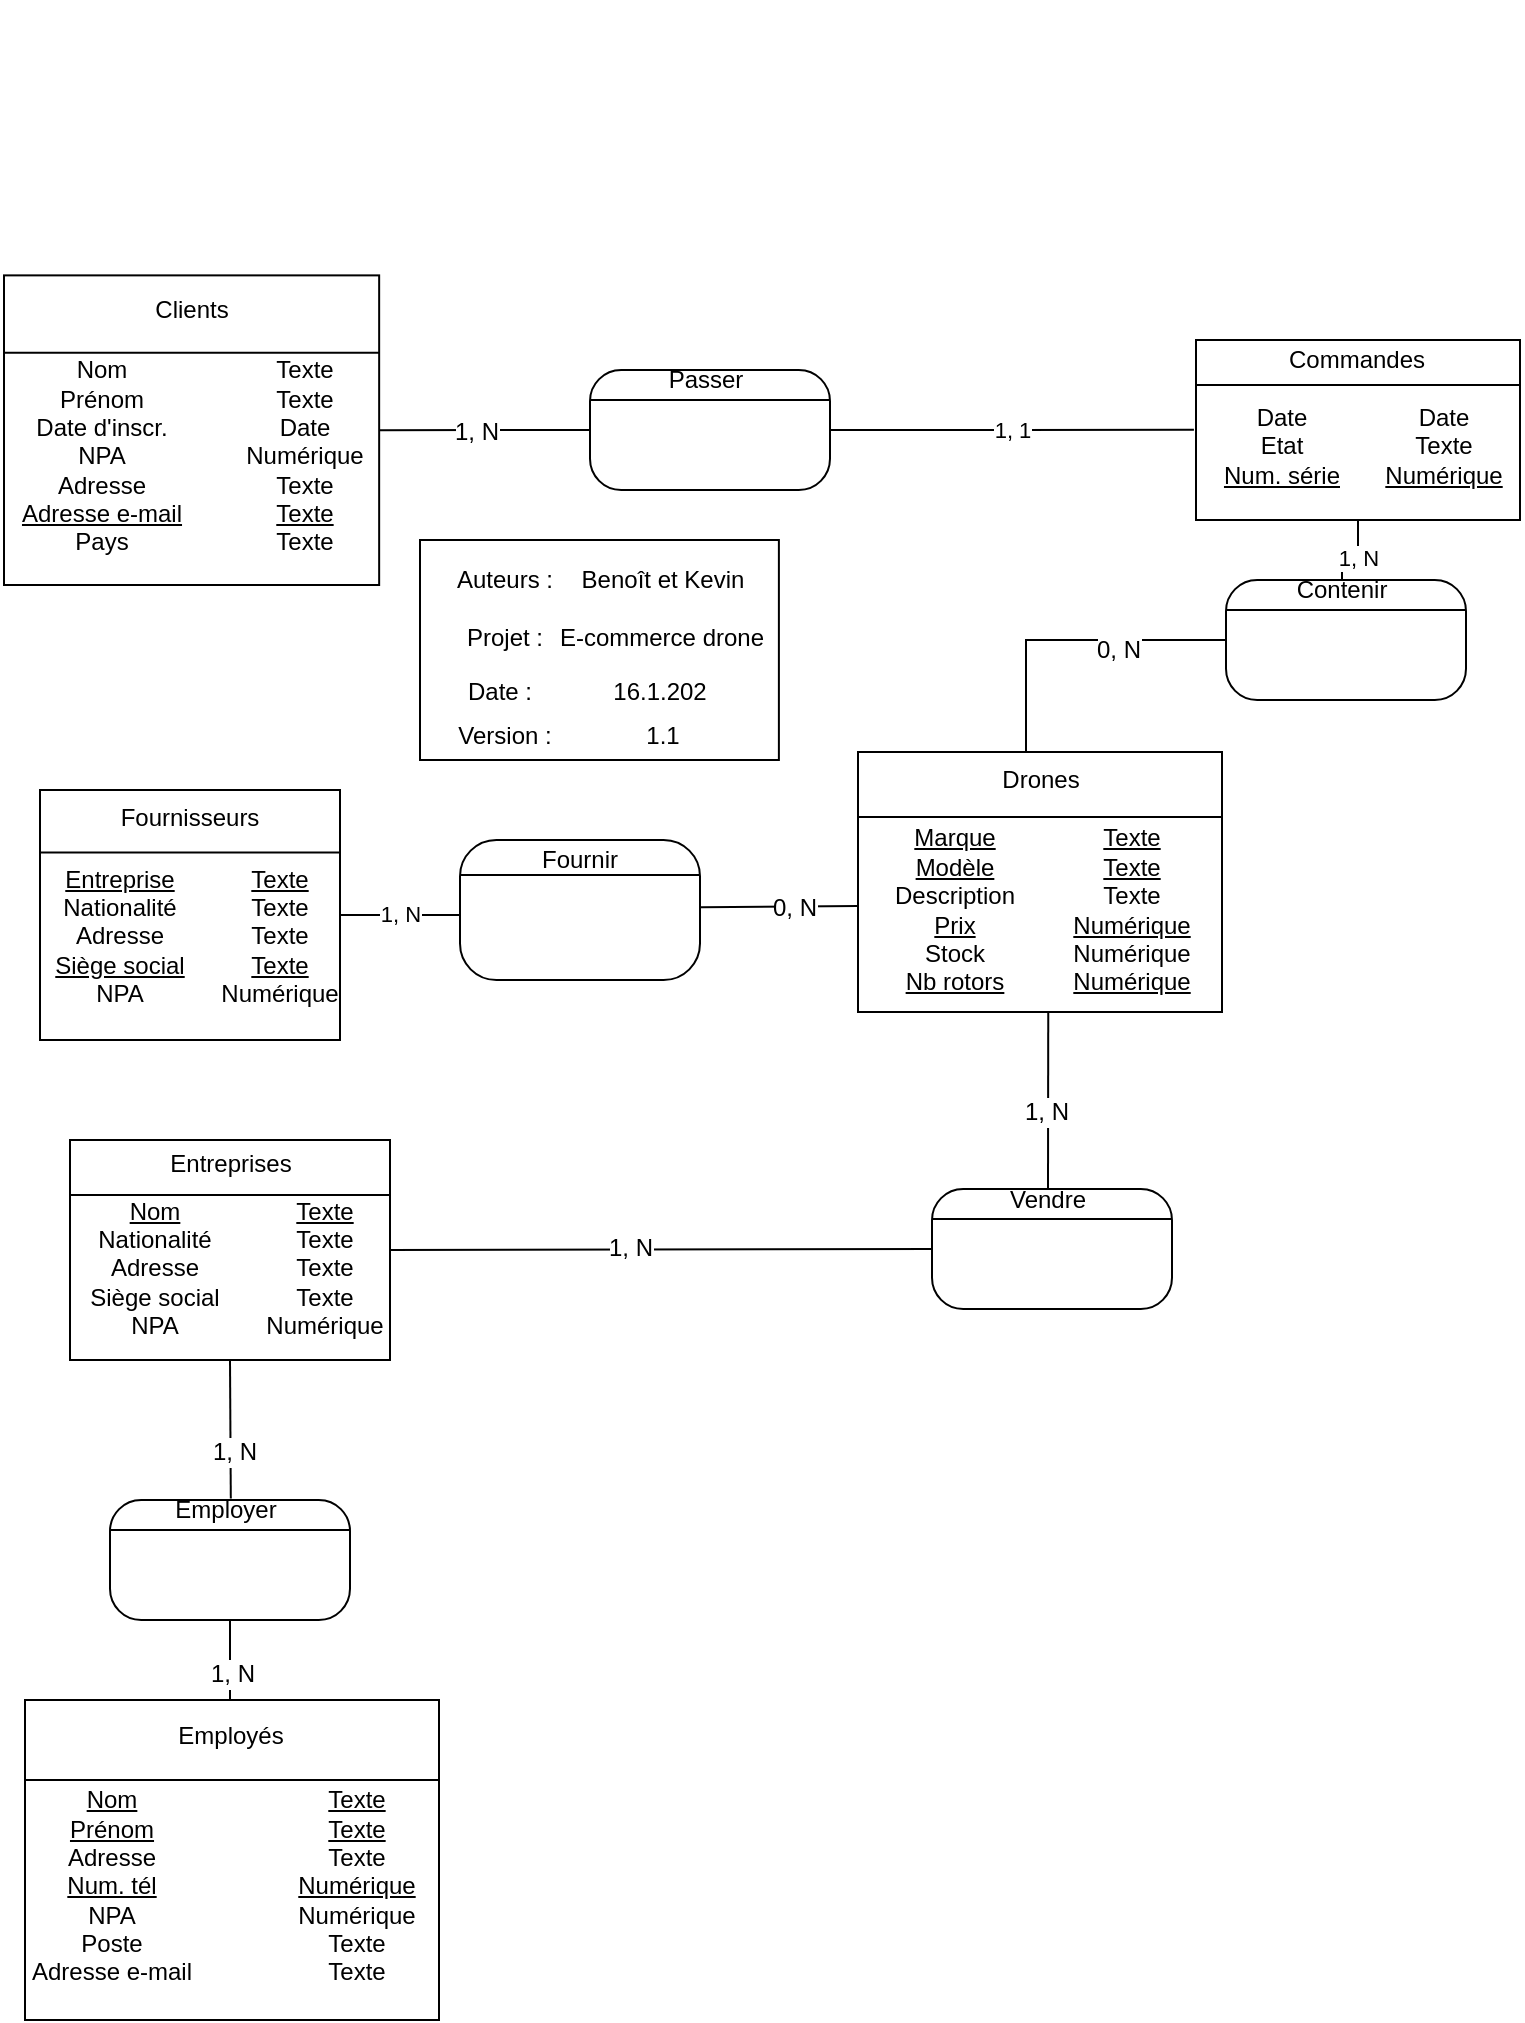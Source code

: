 <mxfile pages="1" version="11.2.5" type="device"><diagram id="fBUJJExzc5TPJynEnIx1" name="Page-1"><mxGraphModel dx="1024" dy="595" grid="1" gridSize="10" guides="1" tooltips="1" connect="1" arrows="1" fold="1" page="1" pageScale="1" pageWidth="827" pageHeight="1169" math="0" shadow="0"><root><mxCell id="0"/><mxCell id="1" parent="0"/><mxCell id="ptszQE8__qWLwmgNun1D-112" value="" style="group" parent="1" vertex="1" connectable="0"><mxGeometry x="30" y="40" width="270" height="150" as="geometry"/></mxCell><mxCell id="ptszQE8__qWLwmgNun1D-86" value="" style="group" parent="ptszQE8__qWLwmgNun1D-112" vertex="1" connectable="0"><mxGeometry width="270" height="150" as="geometry"/></mxCell><mxCell id="ptszQE8__qWLwmgNun1D-332" value="" style="group" parent="ptszQE8__qWLwmgNun1D-86" vertex="1" connectable="0"><mxGeometry x="190" y="270" width="190" height="110" as="geometry"/></mxCell><mxCell id="ptszQE8__qWLwmgNun1D-331" value="" style="group" parent="ptszQE8__qWLwmgNun1D-332" vertex="1" connectable="0"><mxGeometry width="190" height="110" as="geometry"/></mxCell><mxCell id="ptszQE8__qWLwmgNun1D-113" value="" style="group" parent="ptszQE8__qWLwmgNun1D-331" vertex="1" connectable="0"><mxGeometry width="190" height="110" as="geometry"/></mxCell><mxCell id="ptszQE8__qWLwmgNun1D-111" value="" style="group" parent="ptszQE8__qWLwmgNun1D-113" vertex="1" connectable="0"><mxGeometry width="190" height="110" as="geometry"/></mxCell><mxCell id="ptszQE8__qWLwmgNun1D-87" value="" style="group" parent="ptszQE8__qWLwmgNun1D-111" vertex="1" connectable="0"><mxGeometry width="190" height="110" as="geometry"/></mxCell><mxCell id="ptszQE8__qWLwmgNun1D-88" value="" style="rounded=0;whiteSpace=wrap;html=1;" parent="ptszQE8__qWLwmgNun1D-87" vertex="1"><mxGeometry width="179.444" height="110" as="geometry"/></mxCell><mxCell id="ptszQE8__qWLwmgNun1D-104" value="" style="group" parent="ptszQE8__qWLwmgNun1D-87" vertex="1" connectable="0"><mxGeometry x="10.555" y="85.556" width="158.333" height="24.444" as="geometry"/></mxCell><mxCell id="ptszQE8__qWLwmgNun1D-105" value="Version :" style="text;html=1;strokeColor=none;fillColor=none;align=center;verticalAlign=middle;whiteSpace=wrap;rounded=0;" parent="ptszQE8__qWLwmgNun1D-104" vertex="1"><mxGeometry width="63.333" height="24.444" as="geometry"/></mxCell><mxCell id="ptszQE8__qWLwmgNun1D-106" value="1.1" style="text;html=1;strokeColor=none;fillColor=none;align=center;verticalAlign=middle;whiteSpace=wrap;rounded=0;" parent="ptszQE8__qWLwmgNun1D-104" vertex="1"><mxGeometry x="63.333" width="95.0" height="24.444" as="geometry"/></mxCell><mxCell id="ptszQE8__qWLwmgNun1D-6572" value="" style="group" parent="ptszQE8__qWLwmgNun1D-87" vertex="1" connectable="0"><mxGeometry x="10.556" y="7.331" width="179.444" height="78.229" as="geometry"/></mxCell><mxCell id="ptszQE8__qWLwmgNun1D-110" value="" style="group" parent="ptszQE8__qWLwmgNun1D-6572" vertex="1" connectable="0"><mxGeometry y="29.336" width="179.444" height="24.444" as="geometry"/></mxCell><mxCell id="ptszQE8__qWLwmgNun1D-98" value="" style="group" parent="ptszQE8__qWLwmgNun1D-110" vertex="1" connectable="0"><mxGeometry width="179.444" height="24.444" as="geometry"/></mxCell><mxCell id="ptszQE8__qWLwmgNun1D-99" value="Projet :" style="text;html=1;strokeColor=none;fillColor=none;align=center;verticalAlign=middle;whiteSpace=wrap;rounded=0;" parent="ptszQE8__qWLwmgNun1D-98" vertex="1"><mxGeometry width="63.333" height="24.444" as="geometry"/></mxCell><mxCell id="ptszQE8__qWLwmgNun1D-100" value="E-commerce drone" style="text;html=1;strokeColor=none;fillColor=none;align=center;verticalAlign=middle;whiteSpace=wrap;rounded=0;" parent="ptszQE8__qWLwmgNun1D-110" vertex="1"><mxGeometry x="52.778" width="116.111" height="24.444" as="geometry"/></mxCell><mxCell id="ptszQE8__qWLwmgNun1D-109" value="" style="group" parent="ptszQE8__qWLwmgNun1D-6572" vertex="1" connectable="0"><mxGeometry width="158.333" height="24.444" as="geometry"/></mxCell><mxCell id="ptszQE8__qWLwmgNun1D-97" value="" style="group" parent="ptszQE8__qWLwmgNun1D-109" vertex="1" connectable="0"><mxGeometry width="158.333" height="24.444" as="geometry"/></mxCell><mxCell id="ptszQE8__qWLwmgNun1D-93" value="Auteurs :" style="text;html=1;strokeColor=none;fillColor=none;align=center;verticalAlign=middle;whiteSpace=wrap;rounded=0;" parent="ptszQE8__qWLwmgNun1D-97" vertex="1"><mxGeometry width="63.333" height="24.444" as="geometry"/></mxCell><mxCell id="ptszQE8__qWLwmgNun1D-94" value="Benoît et Kevin" style="text;html=1;strokeColor=none;fillColor=none;align=center;verticalAlign=middle;whiteSpace=wrap;rounded=0;" parent="ptszQE8__qWLwmgNun1D-97" vertex="1"><mxGeometry x="63.333" width="95.0" height="24.444" as="geometry"/></mxCell><mxCell id="ptszQE8__qWLwmgNun1D-6550" value="Date :" style="text;html=1;strokeColor=none;fillColor=none;align=center;verticalAlign=middle;whiteSpace=wrap;rounded=0;labelBackgroundColor=none;" parent="ptszQE8__qWLwmgNun1D-6572" vertex="1"><mxGeometry x="9.444" y="58.229" width="40" height="20" as="geometry"/></mxCell><mxCell id="ptszQE8__qWLwmgNun1D-6571" value="16.1.202" style="text;html=1;strokeColor=none;fillColor=none;align=center;verticalAlign=middle;whiteSpace=wrap;rounded=0;labelBackgroundColor=none;" parent="ptszQE8__qWLwmgNun1D-6572" vertex="1"><mxGeometry x="89.444" y="58.229" width="40" height="20" as="geometry"/></mxCell><mxCell id="ptszQE8__qWLwmgNun1D-144" value="" style="group" parent="1" vertex="1" connectable="0"><mxGeometry x="439" y="416" width="182" height="130" as="geometry"/></mxCell><mxCell id="ptszQE8__qWLwmgNun1D-145" value="" style="group" parent="ptszQE8__qWLwmgNun1D-144" vertex="1" connectable="0"><mxGeometry width="182" height="130" as="geometry"/></mxCell><mxCell id="ptszQE8__qWLwmgNun1D-146" value="" style="group" parent="ptszQE8__qWLwmgNun1D-145" vertex="1" connectable="0"><mxGeometry width="182" height="130" as="geometry"/></mxCell><mxCell id="ptszQE8__qWLwmgNun1D-147" value="" style="group" parent="ptszQE8__qWLwmgNun1D-146" vertex="1" connectable="0"><mxGeometry width="182" height="130" as="geometry"/></mxCell><mxCell id="ptszQE8__qWLwmgNun1D-148" value="" style="rounded=0;whiteSpace=wrap;html=1;" parent="ptszQE8__qWLwmgNun1D-147" vertex="1"><mxGeometry width="182" height="130" as="geometry"/></mxCell><mxCell id="ptszQE8__qWLwmgNun1D-149" value="" style="endArrow=none;html=1;entryX=1;entryY=0.25;entryDx=0;entryDy=0;exitX=0;exitY=0.25;exitDx=0;exitDy=0;" parent="ptszQE8__qWLwmgNun1D-147" source="ptszQE8__qWLwmgNun1D-148" target="ptszQE8__qWLwmgNun1D-148" edge="1"><mxGeometry width="50" height="50" relative="1" as="geometry"><mxPoint x="-91" y="151.667" as="sourcePoint"/><mxPoint x="-15.167" y="43.333" as="targetPoint"/></mxGeometry></mxCell><mxCell id="ptszQE8__qWLwmgNun1D-150" value="Drones" style="text;html=1;strokeColor=none;fillColor=none;align=center;verticalAlign=middle;whiteSpace=wrap;rounded=0;" parent="ptszQE8__qWLwmgNun1D-147" vertex="1"><mxGeometry x="66.733" width="48.533" height="28.889" as="geometry"/></mxCell><mxCell id="ptszQE8__qWLwmgNun1D-151" value="&lt;u&gt;Marque&lt;br&gt;Modèle&lt;/u&gt;&lt;br&gt;Description&lt;br&gt;&lt;u&gt;Prix&lt;br&gt;&lt;/u&gt;Stock&lt;br&gt;&lt;u&gt;Nb rotors&lt;/u&gt;" style="text;html=1;strokeColor=none;fillColor=none;align=center;verticalAlign=middle;whiteSpace=wrap;rounded=0;" parent="ptszQE8__qWLwmgNun1D-147" vertex="1"><mxGeometry y="28.889" width="97.067" height="101.111" as="geometry"/></mxCell><mxCell id="ptszQE8__qWLwmgNun1D-152" value="&lt;u&gt;Texte&lt;/u&gt;&lt;br&gt;&lt;u&gt;Texte&lt;/u&gt;&lt;br&gt;Texte&lt;br&gt;&lt;u&gt;Numérique&lt;/u&gt;&lt;br&gt;Numérique&lt;br&gt;&lt;u&gt;Numérique&lt;/u&gt;" style="text;html=1;strokeColor=none;fillColor=none;align=center;verticalAlign=middle;whiteSpace=wrap;rounded=0;" parent="ptszQE8__qWLwmgNun1D-147" vertex="1"><mxGeometry x="106.892" y="32.5" width="60.288" height="93.6" as="geometry"/></mxCell><mxCell id="ptszQE8__qWLwmgNun1D-162" value="" style="group" parent="1" vertex="1" connectable="0"><mxGeometry x="22" y="150" width="198" height="167" as="geometry"/></mxCell><mxCell id="ptszQE8__qWLwmgNun1D-163" value="" style="group" parent="ptszQE8__qWLwmgNun1D-162" vertex="1" connectable="0"><mxGeometry y="12.19" width="187.579" height="154.81" as="geometry"/></mxCell><mxCell id="ptszQE8__qWLwmgNun1D-164" value="" style="group" parent="ptszQE8__qWLwmgNun1D-163" vertex="1" connectable="0"><mxGeometry x="-10" y="15.5" width="187.579" height="154.81" as="geometry"/></mxCell><mxCell id="ptszQE8__qWLwmgNun1D-165" value="" style="group" parent="ptszQE8__qWLwmgNun1D-164" vertex="1" connectable="0"><mxGeometry width="187.579" height="154.81" as="geometry"/></mxCell><mxCell id="ptszQE8__qWLwmgNun1D-166" value="" style="rounded=0;whiteSpace=wrap;html=1;" parent="ptszQE8__qWLwmgNun1D-165" vertex="1"><mxGeometry width="187.579" height="154.81" as="geometry"/></mxCell><mxCell id="ptszQE8__qWLwmgNun1D-167" value="" style="endArrow=none;html=1;entryX=1;entryY=0.25;entryDx=0;entryDy=0;exitX=0;exitY=0.25;exitDx=0;exitDy=0;" parent="ptszQE8__qWLwmgNun1D-165" source="ptszQE8__qWLwmgNun1D-166" target="ptszQE8__qWLwmgNun1D-166" edge="1"><mxGeometry width="50" height="50" relative="1" as="geometry"><mxPoint x="-93.789" y="180.612" as="sourcePoint"/><mxPoint x="-15.632" y="51.603" as="targetPoint"/></mxGeometry></mxCell><mxCell id="ptszQE8__qWLwmgNun1D-168" value="Clients" style="text;html=1;strokeColor=none;fillColor=none;align=center;verticalAlign=middle;whiteSpace=wrap;rounded=0;" parent="ptszQE8__qWLwmgNun1D-165" vertex="1"><mxGeometry x="68.779" width="50.021" height="34.402" as="geometry"/></mxCell><mxCell id="ptszQE8__qWLwmgNun1D-169" value="Nom&lt;br&gt;Prénom&lt;br&gt;Date d'inscr.&lt;br&gt;NPA&lt;br&gt;Adresse&lt;br&gt;&lt;u&gt;Adresse e-mail&lt;/u&gt;&lt;br&gt;Pays" style="text;html=1;strokeColor=none;fillColor=none;align=center;verticalAlign=middle;whiteSpace=wrap;rounded=0;" parent="ptszQE8__qWLwmgNun1D-165" vertex="1"><mxGeometry x="-1.5" y="34.402" width="100.042" height="111.807" as="geometry"/></mxCell><mxCell id="ptszQE8__qWLwmgNun1D-170" value="Texte&lt;br&gt;Texte&lt;br&gt;Date&lt;br&gt;Numérique&lt;br&gt;Texte&lt;br&gt;&lt;u&gt;Texte&lt;br&gt;&lt;/u&gt;Texte" style="text;html=1;strokeColor=none;fillColor=none;align=center;verticalAlign=middle;whiteSpace=wrap;rounded=0;" parent="ptszQE8__qWLwmgNun1D-165" vertex="1"><mxGeometry x="118.8" y="43.003" width="62.526" height="94.606" as="geometry"/></mxCell><mxCell id="ptszQE8__qWLwmgNun1D-171" value="" style="group" parent="1" vertex="1" connectable="0"><mxGeometry x="608" y="210" width="162" height="90" as="geometry"/></mxCell><mxCell id="ptszQE8__qWLwmgNun1D-172" value="" style="group" parent="ptszQE8__qWLwmgNun1D-171" vertex="1" connectable="0"><mxGeometry width="162" height="90" as="geometry"/></mxCell><mxCell id="ptszQE8__qWLwmgNun1D-173" value="" style="group" parent="ptszQE8__qWLwmgNun1D-172" vertex="1" connectable="0"><mxGeometry width="162" height="90" as="geometry"/></mxCell><mxCell id="ptszQE8__qWLwmgNun1D-174" value="" style="rounded=0;whiteSpace=wrap;html=1;" parent="ptszQE8__qWLwmgNun1D-173" vertex="1"><mxGeometry width="162" height="90" as="geometry"/></mxCell><mxCell id="ptszQE8__qWLwmgNun1D-292" value="" style="group" parent="ptszQE8__qWLwmgNun1D-173" vertex="1" connectable="0"><mxGeometry width="151.2" height="85" as="geometry"/></mxCell><mxCell id="ptszQE8__qWLwmgNun1D-175" value="" style="endArrow=none;html=1;entryX=1;entryY=0.25;entryDx=0;entryDy=0;exitX=0;exitY=0.25;exitDx=0;exitDy=0;" parent="ptszQE8__qWLwmgNun1D-292" source="ptszQE8__qWLwmgNun1D-174" target="ptszQE8__qWLwmgNun1D-174" edge="1"><mxGeometry width="50" height="50" relative="1" as="geometry"><mxPoint x="-81" y="105" as="sourcePoint"/><mxPoint x="-13.5" y="30" as="targetPoint"/></mxGeometry></mxCell><mxCell id="ptszQE8__qWLwmgNun1D-176" value="Commandes" style="text;html=1;strokeColor=none;fillColor=none;align=center;verticalAlign=middle;whiteSpace=wrap;rounded=0;" parent="ptszQE8__qWLwmgNun1D-292" vertex="1"><mxGeometry x="59.4" width="43.2" height="20" as="geometry"/></mxCell><mxCell id="ptszQE8__qWLwmgNun1D-177" value="Date&lt;br&gt;Etat&lt;br&gt;&lt;u&gt;Num. série&lt;/u&gt;" style="text;html=1;strokeColor=none;fillColor=none;align=center;verticalAlign=middle;whiteSpace=wrap;rounded=0;" parent="ptszQE8__qWLwmgNun1D-292" vertex="1"><mxGeometry y="20" width="86.4" height="65" as="geometry"/></mxCell><mxCell id="ptszQE8__qWLwmgNun1D-178" value="Date&lt;br&gt;Texte&lt;br&gt;&lt;u&gt;Numérique&lt;/u&gt;" style="text;html=1;strokeColor=none;fillColor=none;align=center;verticalAlign=middle;whiteSpace=wrap;rounded=0;" parent="ptszQE8__qWLwmgNun1D-292" vertex="1"><mxGeometry x="97.2" y="25" width="54" height="55" as="geometry"/></mxCell><mxCell id="ptszQE8__qWLwmgNun1D-185" value="1, N" style="edgeStyle=orthogonalEdgeStyle;rounded=0;orthogonalLoop=1;jettySize=auto;html=1;entryX=0.5;entryY=0;entryDx=0;entryDy=0;startArrow=none;startFill=0;endArrow=none;endFill=0;" parent="1" source="ptszQE8__qWLwmgNun1D-174" target="ptszQE8__qWLwmgNun1D-184" edge="1"><mxGeometry relative="1" as="geometry"/></mxCell><mxCell id="ptszQE8__qWLwmgNun1D-186" style="edgeStyle=orthogonalEdgeStyle;rounded=0;orthogonalLoop=1;jettySize=auto;html=1;startArrow=none;startFill=0;endArrow=none;endFill=0;entryX=0;entryY=0.5;entryDx=0;entryDy=0;" parent="1" source="ptszQE8__qWLwmgNun1D-150" target="ptszQE8__qWLwmgNun1D-182" edge="1"><mxGeometry relative="1" as="geometry"><mxPoint x="620" y="360" as="targetPoint"/><Array as="points"><mxPoint x="523" y="360"/></Array></mxGeometry></mxCell><mxCell id="ptszQE8__qWLwmgNun1D-187" value="0, N" style="text;html=1;resizable=0;points=[];align=center;verticalAlign=middle;labelBackgroundColor=#ffffff;" parent="ptszQE8__qWLwmgNun1D-186" vertex="1" connectable="0"><mxGeometry x="0.327" y="-3" relative="1" as="geometry"><mxPoint x="-2" y="2" as="offset"/></mxGeometry></mxCell><mxCell id="ptszQE8__qWLwmgNun1D-196" value="" style="group" parent="1" vertex="1" connectable="0"><mxGeometry x="305" y="225" width="120" height="60" as="geometry"/></mxCell><mxCell id="ptszQE8__qWLwmgNun1D-197" value="" style="group" parent="ptszQE8__qWLwmgNun1D-196" vertex="1" connectable="0"><mxGeometry width="120" height="60" as="geometry"/></mxCell><mxCell id="ptszQE8__qWLwmgNun1D-198" value="" style="group" parent="ptszQE8__qWLwmgNun1D-197" vertex="1" connectable="0"><mxGeometry width="120" height="60" as="geometry"/></mxCell><mxCell id="ptszQE8__qWLwmgNun1D-199" value="" style="rounded=1;whiteSpace=wrap;html=1;arcSize=26;" parent="ptszQE8__qWLwmgNun1D-198" vertex="1"><mxGeometry width="120" height="60" as="geometry"/></mxCell><mxCell id="ptszQE8__qWLwmgNun1D-200" value="" style="endArrow=none;html=1;exitX=0;exitY=0.25;exitDx=0;exitDy=0;" parent="ptszQE8__qWLwmgNun1D-198" source="ptszQE8__qWLwmgNun1D-199" edge="1"><mxGeometry width="50" height="50" relative="1" as="geometry"><mxPoint x="-260" y="290" as="sourcePoint"/><mxPoint x="120" y="15" as="targetPoint"/></mxGeometry></mxCell><mxCell id="ptszQE8__qWLwmgNun1D-201" value="Passer" style="text;html=1;strokeColor=none;fillColor=none;align=center;verticalAlign=middle;whiteSpace=wrap;rounded=0;" parent="ptszQE8__qWLwmgNun1D-197" vertex="1"><mxGeometry x="38" width="40" height="10" as="geometry"/></mxCell><mxCell id="ptszQE8__qWLwmgNun1D-202" style="edgeStyle=orthogonalEdgeStyle;rounded=0;orthogonalLoop=1;jettySize=auto;html=1;entryX=1;entryY=0.5;entryDx=0;entryDy=0;startArrow=none;startFill=0;endArrow=none;endFill=0;" parent="1" source="ptszQE8__qWLwmgNun1D-199" target="ptszQE8__qWLwmgNun1D-166" edge="1"><mxGeometry relative="1" as="geometry"/></mxCell><mxCell id="ptszQE8__qWLwmgNun1D-203" value="1, N" style="text;html=1;resizable=0;points=[];align=center;verticalAlign=middle;labelBackgroundColor=#ffffff;" parent="ptszQE8__qWLwmgNun1D-202" vertex="1" connectable="0"><mxGeometry x="0.086" y="1" relative="1" as="geometry"><mxPoint as="offset"/></mxGeometry></mxCell><mxCell id="ptszQE8__qWLwmgNun1D-204" value="1, 1" style="edgeStyle=orthogonalEdgeStyle;rounded=0;orthogonalLoop=1;jettySize=auto;html=1;entryX=-0.012;entryY=0.383;entryDx=0;entryDy=0;entryPerimeter=0;startArrow=none;startFill=0;endArrow=none;endFill=0;" parent="1" source="ptszQE8__qWLwmgNun1D-199" target="ptszQE8__qWLwmgNun1D-177" edge="1"><mxGeometry relative="1" as="geometry"/></mxCell><mxCell id="ptszQE8__qWLwmgNun1D-238" value="" style="group" parent="1" vertex="1" connectable="0"><mxGeometry x="45" y="330" width="120" height="60" as="geometry"/></mxCell><mxCell id="ptszQE8__qWLwmgNun1D-205" value="" style="group" parent="ptszQE8__qWLwmgNun1D-238" vertex="1" connectable="0"><mxGeometry width="120" height="60" as="geometry"/></mxCell><mxCell id="ptszQE8__qWLwmgNun1D-260" value="1, N" style="endArrow=none;html=1;entryX=0.003;entryY=0.535;entryDx=0;entryDy=0;entryPerimeter=0;exitX=1;exitY=0.5;exitDx=0;exitDy=0;" parent="1" source="ptszQE8__qWLwmgNun1D-246" target="ptszQE8__qWLwmgNun1D-255" edge="1"><mxGeometry width="50" height="50" relative="1" as="geometry"><mxPoint x="210" y="820" as="sourcePoint"/><mxPoint x="260" y="770" as="targetPoint"/></mxGeometry></mxCell><mxCell id="ptszQE8__qWLwmgNun1D-261" value="" style="group" parent="1" vertex="1" connectable="0"><mxGeometry x="240" y="455" width="120" height="70" as="geometry"/></mxCell><mxCell id="ptszQE8__qWLwmgNun1D-259" value="" style="group" parent="ptszQE8__qWLwmgNun1D-261" vertex="1" connectable="0"><mxGeometry width="120" height="70" as="geometry"/></mxCell><mxCell id="ptszQE8__qWLwmgNun1D-252" value="" style="group" parent="ptszQE8__qWLwmgNun1D-259" vertex="1" connectable="0"><mxGeometry width="120" height="70" as="geometry"/></mxCell><mxCell id="ptszQE8__qWLwmgNun1D-253" value="" style="group" parent="ptszQE8__qWLwmgNun1D-252" vertex="1" connectable="0"><mxGeometry width="120" height="70" as="geometry"/></mxCell><mxCell id="ptszQE8__qWLwmgNun1D-254" value="" style="group" parent="ptszQE8__qWLwmgNun1D-253" vertex="1" connectable="0"><mxGeometry y="5" width="120" height="70" as="geometry"/></mxCell><mxCell id="ptszQE8__qWLwmgNun1D-255" value="" style="rounded=1;whiteSpace=wrap;html=1;arcSize=26;" parent="ptszQE8__qWLwmgNun1D-254" vertex="1"><mxGeometry width="120" height="70" as="geometry"/></mxCell><mxCell id="ptszQE8__qWLwmgNun1D-256" value="" style="endArrow=none;html=1;exitX=0;exitY=0.25;exitDx=0;exitDy=0;" parent="ptszQE8__qWLwmgNun1D-254" source="ptszQE8__qWLwmgNun1D-255" edge="1"><mxGeometry width="50" height="50" relative="1" as="geometry"><mxPoint x="-260" y="338.333" as="sourcePoint"/><mxPoint x="120" y="17.5" as="targetPoint"/></mxGeometry></mxCell><mxCell id="ptszQE8__qWLwmgNun1D-6546" value="Fournir" style="text;html=1;strokeColor=none;fillColor=none;align=center;verticalAlign=middle;whiteSpace=wrap;rounded=0;labelBackgroundColor=none;" parent="ptszQE8__qWLwmgNun1D-254" vertex="1"><mxGeometry x="40" y="2.728e-14" width="40" height="20" as="geometry"/></mxCell><mxCell id="ptszQE8__qWLwmgNun1D-262" value="" style="endArrow=none;html=1;exitX=1.004;exitY=0.48;exitDx=0;exitDy=0;exitPerimeter=0;" parent="1" source="ptszQE8__qWLwmgNun1D-255" edge="1"><mxGeometry width="50" height="50" relative="1" as="geometry"><mxPoint x="340" y="820" as="sourcePoint"/><mxPoint x="439" y="493" as="targetPoint"/></mxGeometry></mxCell><mxCell id="ptszQE8__qWLwmgNun1D-264" value="0, N" style="text;html=1;align=center;verticalAlign=middle;resizable=0;points=[];;labelBackgroundColor=#ffffff;" parent="ptszQE8__qWLwmgNun1D-262" vertex="1" connectable="0"><mxGeometry x="0.166" y="-1" relative="1" as="geometry"><mxPoint as="offset"/></mxGeometry></mxCell><mxCell id="ptszQE8__qWLwmgNun1D-282" value="" style="group;direction=west;" parent="1" vertex="1" connectable="0"><mxGeometry x="45" y="610" width="160" height="110" as="geometry"/></mxCell><mxCell id="ptszQE8__qWLwmgNun1D-274" value="" style="group" parent="ptszQE8__qWLwmgNun1D-282" vertex="1" connectable="0"><mxGeometry width="160" height="110" as="geometry"/></mxCell><mxCell id="ptszQE8__qWLwmgNun1D-275" value="" style="group" parent="ptszQE8__qWLwmgNun1D-274" vertex="1" connectable="0"><mxGeometry width="160" height="110" as="geometry"/></mxCell><mxCell id="ptszQE8__qWLwmgNun1D-276" value="" style="rounded=0;whiteSpace=wrap;html=1;" parent="ptszQE8__qWLwmgNun1D-275" vertex="1"><mxGeometry width="160" height="110" as="geometry"/></mxCell><mxCell id="ptszQE8__qWLwmgNun1D-277" value="" style="endArrow=none;html=1;entryX=1;entryY=0.25;entryDx=0;entryDy=0;exitX=0;exitY=0.25;exitDx=0;exitDy=0;" parent="ptszQE8__qWLwmgNun1D-275" source="ptszQE8__qWLwmgNun1D-276" target="ptszQE8__qWLwmgNun1D-276" edge="1"><mxGeometry width="50" height="50" relative="1" as="geometry"><mxPoint x="-80" y="128.333" as="sourcePoint"/><mxPoint x="-13.333" y="36.667" as="targetPoint"/></mxGeometry></mxCell><mxCell id="ptszQE8__qWLwmgNun1D-278" value="Entreprises" style="text;html=1;strokeColor=none;fillColor=none;align=center;verticalAlign=middle;whiteSpace=wrap;rounded=0;" parent="ptszQE8__qWLwmgNun1D-275" vertex="1"><mxGeometry x="58.667" width="42.667" height="24.444" as="geometry"/></mxCell><mxCell id="ptszQE8__qWLwmgNun1D-279" value="&lt;u&gt;Nom&lt;br&gt;&lt;/u&gt;Nationalité&lt;br&gt;Adresse&lt;br&gt;Siège social&lt;br&gt;NPA" style="text;html=1;strokeColor=none;fillColor=none;align=center;verticalAlign=middle;whiteSpace=wrap;rounded=0;" parent="ptszQE8__qWLwmgNun1D-275" vertex="1"><mxGeometry y="24.444" width="85.333" height="79.444" as="geometry"/></mxCell><mxCell id="ptszQE8__qWLwmgNun1D-280" value="&lt;u&gt;Texte&lt;/u&gt;&lt;br&gt;Texte&lt;br&gt;Texte&lt;br&gt;Texte&lt;br&gt;Numérique" style="text;html=1;strokeColor=none;fillColor=none;align=center;verticalAlign=middle;whiteSpace=wrap;rounded=0;" parent="ptszQE8__qWLwmgNun1D-275" vertex="1"><mxGeometry x="101.333" y="30.556" width="53.333" height="67.222" as="geometry"/></mxCell><mxCell id="ptszQE8__qWLwmgNun1D-283" value="" style="group" parent="1" vertex="1" connectable="0"><mxGeometry x="476" y="634.5" width="120" height="60" as="geometry"/></mxCell><mxCell id="ptszQE8__qWLwmgNun1D-284" value="" style="group" parent="ptszQE8__qWLwmgNun1D-283" vertex="1" connectable="0"><mxGeometry width="120" height="60" as="geometry"/></mxCell><mxCell id="ptszQE8__qWLwmgNun1D-285" value="" style="group" parent="ptszQE8__qWLwmgNun1D-284" vertex="1" connectable="0"><mxGeometry width="120" height="60" as="geometry"/></mxCell><mxCell id="ptszQE8__qWLwmgNun1D-286" value="" style="rounded=1;whiteSpace=wrap;html=1;arcSize=26;" parent="ptszQE8__qWLwmgNun1D-285" vertex="1"><mxGeometry width="120" height="60" as="geometry"/></mxCell><mxCell id="ptszQE8__qWLwmgNun1D-287" value="" style="endArrow=none;html=1;exitX=0;exitY=0.25;exitDx=0;exitDy=0;" parent="ptszQE8__qWLwmgNun1D-285" source="ptszQE8__qWLwmgNun1D-286" edge="1"><mxGeometry width="50" height="50" relative="1" as="geometry"><mxPoint x="-260" y="290" as="sourcePoint"/><mxPoint x="120" y="15" as="targetPoint"/></mxGeometry></mxCell><mxCell id="ptszQE8__qWLwmgNun1D-288" value="Vendre" style="text;html=1;strokeColor=none;fillColor=none;align=center;verticalAlign=middle;whiteSpace=wrap;rounded=0;" parent="ptszQE8__qWLwmgNun1D-284" vertex="1"><mxGeometry x="38" width="40" height="10" as="geometry"/></mxCell><mxCell id="ptszQE8__qWLwmgNun1D-289" value="" style="group" parent="1" vertex="1" connectable="0"><mxGeometry x="30" y="435" width="150" height="125" as="geometry"/></mxCell><mxCell id="ptszQE8__qWLwmgNun1D-258" value="" style="group" parent="ptszQE8__qWLwmgNun1D-289" vertex="1" connectable="0"><mxGeometry width="150" height="125" as="geometry"/></mxCell><mxCell id="ptszQE8__qWLwmgNun1D-244" value="" style="group" parent="ptszQE8__qWLwmgNun1D-258" vertex="1" connectable="0"><mxGeometry width="150" height="125" as="geometry"/></mxCell><mxCell id="ptszQE8__qWLwmgNun1D-245" value="" style="group" parent="ptszQE8__qWLwmgNun1D-244" vertex="1" connectable="0"><mxGeometry width="150" height="125" as="geometry"/></mxCell><mxCell id="ptszQE8__qWLwmgNun1D-246" value="" style="rounded=0;whiteSpace=wrap;html=1;" parent="ptszQE8__qWLwmgNun1D-245" vertex="1"><mxGeometry width="150" height="125" as="geometry"/></mxCell><mxCell id="ptszQE8__qWLwmgNun1D-247" value="" style="endArrow=none;html=1;entryX=1;entryY=0.25;entryDx=0;entryDy=0;exitX=0;exitY=0.25;exitDx=0;exitDy=0;" parent="ptszQE8__qWLwmgNun1D-245" source="ptszQE8__qWLwmgNun1D-246" target="ptszQE8__qWLwmgNun1D-246" edge="1"><mxGeometry width="50" height="50" relative="1" as="geometry"><mxPoint x="-75" y="145.833" as="sourcePoint"/><mxPoint x="-12.5" y="41.667" as="targetPoint"/></mxGeometry></mxCell><mxCell id="ptszQE8__qWLwmgNun1D-248" value="Fournisseurs" style="text;html=1;strokeColor=none;fillColor=none;align=center;verticalAlign=middle;whiteSpace=wrap;rounded=0;" parent="ptszQE8__qWLwmgNun1D-245" vertex="1"><mxGeometry x="55.0" width="40.0" height="27.778" as="geometry"/></mxCell><mxCell id="ptszQE8__qWLwmgNun1D-249" value="&lt;u&gt;Entreprise&lt;/u&gt;&lt;br&gt;Nationalité&lt;br&gt;Adresse&lt;br&gt;&lt;u&gt;Siège social&lt;br&gt;&lt;/u&gt;NPA" style="text;html=1;strokeColor=none;fillColor=none;align=center;verticalAlign=middle;whiteSpace=wrap;rounded=0;" parent="ptszQE8__qWLwmgNun1D-245" vertex="1"><mxGeometry y="27.778" width="80.0" height="90.278" as="geometry"/></mxCell><mxCell id="ptszQE8__qWLwmgNun1D-250" value="&lt;u&gt;Texte&lt;/u&gt;&lt;br&gt;Texte&lt;br&gt;Texte&lt;br&gt;&lt;u&gt;Texte&lt;br&gt;&lt;/u&gt;Numérique" style="text;html=1;strokeColor=none;fillColor=none;align=center;verticalAlign=middle;whiteSpace=wrap;rounded=0;" parent="ptszQE8__qWLwmgNun1D-245" vertex="1"><mxGeometry x="95.0" y="34.722" width="50.0" height="76.389" as="geometry"/></mxCell><mxCell id="ptszQE8__qWLwmgNun1D-291" value="" style="group" parent="1" vertex="1" connectable="0"><mxGeometry x="623" y="330" width="120" height="60" as="geometry"/></mxCell><mxCell id="ptszQE8__qWLwmgNun1D-179" value="" style="group" parent="ptszQE8__qWLwmgNun1D-291" vertex="1" connectable="0"><mxGeometry width="120" height="60" as="geometry"/></mxCell><mxCell id="ptszQE8__qWLwmgNun1D-180" value="" style="group" parent="ptszQE8__qWLwmgNun1D-179" vertex="1" connectable="0"><mxGeometry width="120" height="60" as="geometry"/></mxCell><mxCell id="ptszQE8__qWLwmgNun1D-181" value="" style="group" parent="ptszQE8__qWLwmgNun1D-180" vertex="1" connectable="0"><mxGeometry width="120" height="60" as="geometry"/></mxCell><mxCell id="ptszQE8__qWLwmgNun1D-182" value="" style="rounded=1;whiteSpace=wrap;html=1;arcSize=26;" parent="ptszQE8__qWLwmgNun1D-181" vertex="1"><mxGeometry width="120" height="60" as="geometry"/></mxCell><mxCell id="ptszQE8__qWLwmgNun1D-183" value="" style="endArrow=none;html=1;exitX=0;exitY=0.25;exitDx=0;exitDy=0;" parent="ptszQE8__qWLwmgNun1D-181" source="ptszQE8__qWLwmgNun1D-182" edge="1"><mxGeometry width="50" height="50" relative="1" as="geometry"><mxPoint x="-260" y="290" as="sourcePoint"/><mxPoint x="120" y="15" as="targetPoint"/></mxGeometry></mxCell><mxCell id="ptszQE8__qWLwmgNun1D-184" value="Contenir" style="text;html=1;strokeColor=none;fillColor=none;align=center;verticalAlign=middle;whiteSpace=wrap;rounded=0;" parent="ptszQE8__qWLwmgNun1D-180" vertex="1"><mxGeometry x="38" width="40" height="10" as="geometry"/></mxCell><mxCell id="ptszQE8__qWLwmgNun1D-293" value="" style="endArrow=none;html=1;entryX=0;entryY=0.5;entryDx=0;entryDy=0;exitX=1;exitY=0.5;exitDx=0;exitDy=0;" parent="1" source="ptszQE8__qWLwmgNun1D-276" target="ptszQE8__qWLwmgNun1D-286" edge="1"><mxGeometry width="50" height="50" relative="1" as="geometry"><mxPoint x="30" y="820" as="sourcePoint"/><mxPoint x="80" y="770" as="targetPoint"/></mxGeometry></mxCell><mxCell id="ptszQE8__qWLwmgNun1D-294" value="1, N" style="text;html=1;align=center;verticalAlign=middle;resizable=0;points=[];;labelBackgroundColor=#ffffff;" parent="ptszQE8__qWLwmgNun1D-293" vertex="1" connectable="0"><mxGeometry x="-0.119" y="1" relative="1" as="geometry"><mxPoint as="offset"/></mxGeometry></mxCell><mxCell id="ptszQE8__qWLwmgNun1D-295" value="" style="endArrow=none;html=1;entryX=0.98;entryY=0.995;entryDx=0;entryDy=0;exitX=0.5;exitY=0;exitDx=0;exitDy=0;entryPerimeter=0;" parent="1" source="ptszQE8__qWLwmgNun1D-288" target="ptszQE8__qWLwmgNun1D-151" edge="1"><mxGeometry width="50" height="50" relative="1" as="geometry"><mxPoint x="215" y="675" as="sourcePoint"/><mxPoint x="473" y="675" as="targetPoint"/></mxGeometry></mxCell><mxCell id="ptszQE8__qWLwmgNun1D-296" value="1, N" style="text;html=1;align=center;verticalAlign=middle;resizable=0;points=[];;labelBackgroundColor=#ffffff;" parent="ptszQE8__qWLwmgNun1D-295" vertex="1" connectable="0"><mxGeometry x="-0.119" y="1" relative="1" as="geometry"><mxPoint as="offset"/></mxGeometry></mxCell><mxCell id="ptszQE8__qWLwmgNun1D-309" value="" style="group" parent="1" vertex="1" connectable="0"><mxGeometry x="65" y="790" width="120" height="60" as="geometry"/></mxCell><mxCell id="ptszQE8__qWLwmgNun1D-302" value="" style="group" parent="ptszQE8__qWLwmgNun1D-309" vertex="1" connectable="0"><mxGeometry width="120" height="60" as="geometry"/></mxCell><mxCell id="ptszQE8__qWLwmgNun1D-303" value="" style="group" parent="ptszQE8__qWLwmgNun1D-302" vertex="1" connectable="0"><mxGeometry width="120" height="60" as="geometry"/></mxCell><mxCell id="ptszQE8__qWLwmgNun1D-304" value="" style="group" parent="ptszQE8__qWLwmgNun1D-303" vertex="1" connectable="0"><mxGeometry width="120" height="60" as="geometry"/></mxCell><mxCell id="ptszQE8__qWLwmgNun1D-305" value="" style="rounded=1;whiteSpace=wrap;html=1;arcSize=26;" parent="ptszQE8__qWLwmgNun1D-304" vertex="1"><mxGeometry width="120" height="60" as="geometry"/></mxCell><mxCell id="ptszQE8__qWLwmgNun1D-306" value="" style="endArrow=none;html=1;exitX=0;exitY=0.25;exitDx=0;exitDy=0;" parent="ptszQE8__qWLwmgNun1D-304" source="ptszQE8__qWLwmgNun1D-305" edge="1"><mxGeometry width="50" height="50" relative="1" as="geometry"><mxPoint x="-260" y="290" as="sourcePoint"/><mxPoint x="120" y="15" as="targetPoint"/></mxGeometry></mxCell><mxCell id="ptszQE8__qWLwmgNun1D-307" value="Employer" style="text;html=1;strokeColor=none;fillColor=none;align=center;verticalAlign=middle;whiteSpace=wrap;rounded=0;" parent="ptszQE8__qWLwmgNun1D-303" vertex="1"><mxGeometry x="38" width="40" height="10" as="geometry"/></mxCell><mxCell id="ptszQE8__qWLwmgNun1D-310" value="" style="endArrow=none;html=1;entryX=0.5;entryY=1;entryDx=0;entryDy=0;exitX=0.56;exitY=-0.074;exitDx=0;exitDy=0;exitPerimeter=0;" parent="1" source="ptszQE8__qWLwmgNun1D-307" target="ptszQE8__qWLwmgNun1D-276" edge="1"><mxGeometry width="50" height="50" relative="1" as="geometry"><mxPoint x="30" y="920" as="sourcePoint"/><mxPoint x="80" y="870" as="targetPoint"/></mxGeometry></mxCell><mxCell id="ptszQE8__qWLwmgNun1D-311" value="1, N" style="text;html=1;align=center;verticalAlign=middle;resizable=0;points=[];;labelBackgroundColor=#ffffff;" parent="ptszQE8__qWLwmgNun1D-310" vertex="1" connectable="0"><mxGeometry x="-0.311" y="-1" relative="1" as="geometry"><mxPoint as="offset"/></mxGeometry></mxCell><mxCell id="ptszQE8__qWLwmgNun1D-312" value="" style="endArrow=none;html=1;entryX=0.5;entryY=1;entryDx=0;entryDy=0;exitX=0.482;exitY=-0.004;exitDx=0;exitDy=0;exitPerimeter=0;" parent="1" source="ptszQE8__qWLwmgNun1D-325" target="ptszQE8__qWLwmgNun1D-305" edge="1"><mxGeometry width="50" height="50" relative="1" as="geometry"><mxPoint x="125.24" y="929.1" as="sourcePoint"/><mxPoint x="135" y="730" as="targetPoint"/></mxGeometry></mxCell><mxCell id="ptszQE8__qWLwmgNun1D-313" value="1, N" style="text;html=1;align=center;verticalAlign=middle;resizable=0;points=[];;labelBackgroundColor=#ffffff;" parent="ptszQE8__qWLwmgNun1D-312" vertex="1" connectable="0"><mxGeometry x="-0.311" y="-1" relative="1" as="geometry"><mxPoint as="offset"/></mxGeometry></mxCell><mxCell id="ptszQE8__qWLwmgNun1D-330" value="" style="group" parent="1" vertex="1" connectable="0"><mxGeometry x="23.5" y="870" width="207" height="160" as="geometry"/></mxCell><mxCell id="ptszQE8__qWLwmgNun1D-329" value="" style="group" parent="ptszQE8__qWLwmgNun1D-330" vertex="1" connectable="0"><mxGeometry x="4" y="13.5" width="207" height="160" as="geometry"/></mxCell><mxCell id="ptszQE8__qWLwmgNun1D-321" value="" style="group" parent="ptszQE8__qWLwmgNun1D-329" vertex="1" connectable="0"><mxGeometry x="-5" y="6.5" width="207" height="160" as="geometry"/></mxCell><mxCell id="ptszQE8__qWLwmgNun1D-322" value="" style="group" parent="ptszQE8__qWLwmgNun1D-321" vertex="1" connectable="0"><mxGeometry width="207" height="160" as="geometry"/></mxCell><mxCell id="ptszQE8__qWLwmgNun1D-323" value="" style="rounded=0;whiteSpace=wrap;html=1;" parent="ptszQE8__qWLwmgNun1D-322" vertex="1"><mxGeometry width="207" height="160" as="geometry"/></mxCell><mxCell id="ptszQE8__qWLwmgNun1D-324" value="" style="endArrow=none;html=1;entryX=1;entryY=0.25;entryDx=0;entryDy=0;exitX=0;exitY=0.25;exitDx=0;exitDy=0;" parent="ptszQE8__qWLwmgNun1D-322" source="ptszQE8__qWLwmgNun1D-323" target="ptszQE8__qWLwmgNun1D-323" edge="1"><mxGeometry width="50" height="50" relative="1" as="geometry"><mxPoint x="-103.5" y="186.667" as="sourcePoint"/><mxPoint x="-17.25" y="53.333" as="targetPoint"/></mxGeometry></mxCell><mxCell id="ptszQE8__qWLwmgNun1D-325" value="Employés" style="text;html=1;strokeColor=none;fillColor=none;align=center;verticalAlign=middle;whiteSpace=wrap;rounded=0;" parent="ptszQE8__qWLwmgNun1D-322" vertex="1"><mxGeometry x="75.9" width="55.2" height="35.556" as="geometry"/></mxCell><mxCell id="ptszQE8__qWLwmgNun1D-326" value="&lt;u&gt;Nom&lt;br&gt;Prénom&lt;/u&gt;&lt;br&gt;Adresse&lt;br&gt;&lt;u&gt;Num. tél&lt;br&gt;&lt;/u&gt;NPA&lt;br&gt;Poste&lt;br&gt;Adresse e-mail" style="text;html=1;strokeColor=none;fillColor=none;align=center;verticalAlign=middle;whiteSpace=wrap;rounded=0;" parent="ptszQE8__qWLwmgNun1D-322" vertex="1"><mxGeometry x="-11.984" y="35.556" width="110.4" height="115.556" as="geometry"/></mxCell><mxCell id="ptszQE8__qWLwmgNun1D-327" value="&lt;u&gt;Texte&lt;/u&gt;&lt;br&gt;&lt;u&gt;Texte&lt;br&gt;&lt;/u&gt;Texte&lt;br&gt;&lt;u&gt;Numérique&lt;/u&gt;&lt;br&gt;Numérique&lt;br&gt;Texte&lt;br&gt;Texte" style="text;html=1;strokeColor=none;fillColor=none;align=center;verticalAlign=middle;whiteSpace=wrap;rounded=0;" parent="ptszQE8__qWLwmgNun1D-322" vertex="1"><mxGeometry x="131.1" y="44.444" width="69" height="97.778" as="geometry"/></mxCell></root></mxGraphModel></diagram></mxfile>